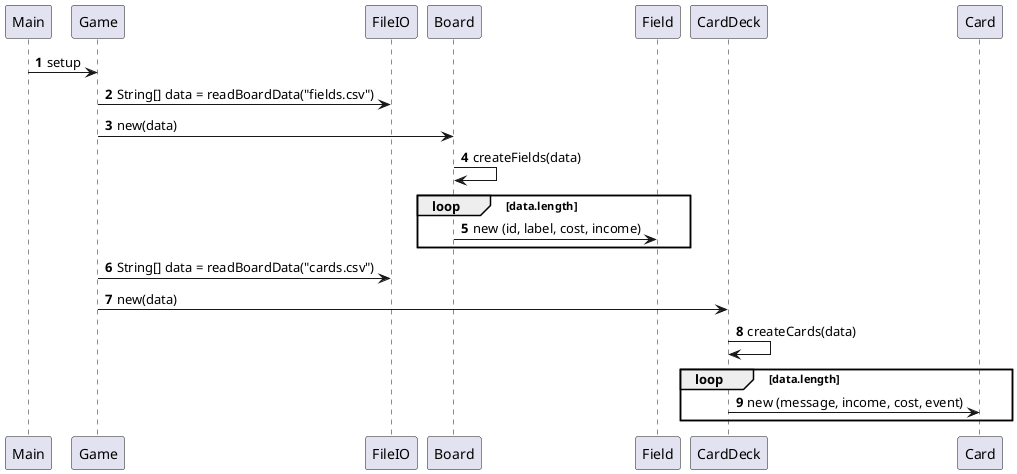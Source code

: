 @startuml
'https://plantuml.com/sequence-diagram

autonumber
Main -> Game: setup
Game -> FileIO: String[] data = readBoardData("fields.csv")

Game -> Board : new(data)
Board -> Board : createFields(data)

loop data.length
Board -> Field : new (id, label, cost, income)
end
Game -> FileIO: String[] data = readBoardData("cards.csv")

Game -> CardDeck : new(data)
CardDeck -> CardDeck : createCards(data)

loop data.length
CardDeck -> Card : new (message, income, cost, event)
end
@enduml